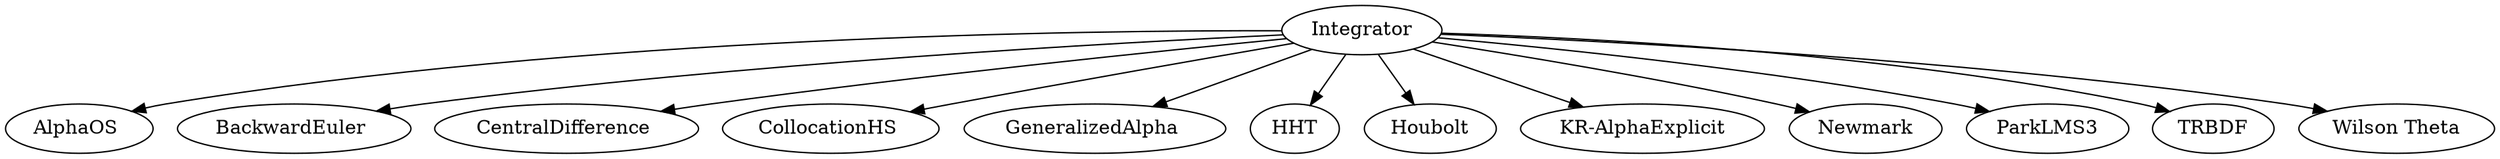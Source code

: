 digraph gra1{
 Integrator->{
"AlphaOS ";
"BackwardEuler ";
"CentralDifference ";
"CollocationHS ";
"GeneralizedAlpha ";
"HHT";
"Houbolt";
"KR-AlphaExplicit";
"Newmark";
"ParkLMS3";
"TRBDF";
"Wilson Theta"
}
}




